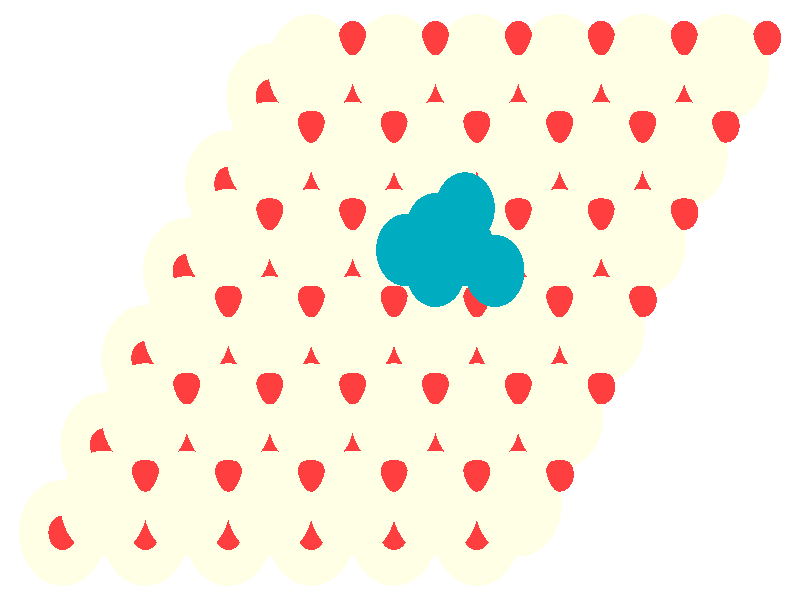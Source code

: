 #include "colors.inc"
#include "finish.inc"

global_settings {assumed_gamma 1 max_trace_level 6}
background {color White}
camera {orthographic
  right -37.48*x up 23.11*y
  direction 1.00*z
  location <0,0,50.00> look_at <0,0,0>}
light_source {<  2.00,   3.00,  40.00> color White
  area_light <0.70, 0, 0>, <0, 0.70, 0>, 3, 3
  adaptive 1 jitter}

#declare simple = finish {phong 0.7}
#declare pale = finish {ambient .5 diffuse .85 roughness .001 specular 0.200 }
#declare intermediate = finish {ambient 0.3 diffuse 0.6 specular 0.10 roughness 0.04 }
#declare vmd = finish {ambient .0 diffuse .65 phong 0.1 phong_size 40. specular 0.500 }
#declare jmol = finish {ambient .2 diffuse .6 specular 1 roughness .001 metallic}
#declare ase2 = finish {ambient 0.05 brilliance 3 diffuse 0.6 metallic specular 0.70 roughness 0.04 reflection 0.15}
#declare ase3 = finish {ambient .15 brilliance 2 diffuse .6 metallic specular 1. roughness .001 reflection .0}
#declare glass = finish {ambient .05 diffuse .3 specular 1. roughness .001}
#declare glass2 = finish {ambient .0 diffuse .3 specular 1. reflection .25 roughness .001}
#declare Rcell = 0.020;
#declare Rbond = 0.100;

#macro atom(LOC, R, COL, TRANS, FIN)
  sphere{LOC, R texture{pigment{color COL transmit TRANS} finish{FIN}}}
#end
#macro constrain(LOC, R, COL, TRANS FIN)
union{torus{R, Rcell rotate 45*z texture{pigment{color COL transmit TRANS} finish{FIN}}}
      torus{R, Rcell rotate -45*z texture{pigment{color COL transmit TRANS} finish{FIN}}}
      translate LOC}
#end

atom(<-15.81,  -8.97, -11.24>, 2.04, rgb <1.00, 1.00, 0.78>, 0.0, ase3) // #0 
atom(<-13.87,  -5.60, -11.24>, 2.04, rgb <1.00, 1.00, 0.78>, 0.0, ase3) // #1 
atom(<-11.93,  -8.97, -11.24>, 2.04, rgb <1.00, 1.00, 0.78>, 0.0, ase3) // #2 
atom(< -9.99,  -5.60, -11.24>, 2.04, rgb <1.00, 1.00, 0.78>, 0.0, ase3) // #3 
atom(< -9.99,  -7.84, -10.44>, 0.66, rgb <1.00, 0.05, 0.05>, 0.0, ase3) // #4 
atom(<-13.87,  -5.60,  -8.86>, 0.66, rgb <1.00, 0.05, 0.05>, 0.0, ase3) // #5 
atom(< -8.04,  -4.48, -10.44>, 0.66, rgb <1.00, 0.05, 0.05>, 0.0, ase3) // #6 
atom(<-15.81,  -8.97,  -8.86>, 0.66, rgb <1.00, 0.05, 0.05>, 0.0, ase3) // #7 
atom(<-13.87,  -7.84, -10.44>, 0.66, rgb <1.00, 0.05, 0.05>, 0.0, ase3) // #8 
atom(< -9.99,  -5.60,  -8.86>, 0.66, rgb <1.00, 0.05, 0.05>, 0.0, ase3) // #9 
atom(<-11.93,  -4.48, -10.44>, 0.66, rgb <1.00, 0.05, 0.05>, 0.0, ase3) // #10 
atom(<-11.93,  -8.97,  -8.86>, 0.66, rgb <1.00, 0.05, 0.05>, 0.0, ase3) // #11 
atom(< -8.04,  -4.48,  -8.07>, 2.04, rgb <1.00, 1.00, 0.78>, 0.0, ase3) // #12 
atom(< -9.99,  -7.84,  -8.07>, 2.04, rgb <1.00, 1.00, 0.78>, 0.0, ase3) // #13 
atom(<-11.93,  -4.48,  -8.07>, 2.04, rgb <1.00, 1.00, 0.78>, 0.0, ase3) // #14 
atom(<-13.87,  -7.84,  -8.07>, 2.04, rgb <1.00, 1.00, 0.78>, 0.0, ase3) // #15 
atom(< -9.99,  -3.36,  -7.27>, 0.66, rgb <1.00, 0.05, 0.05>, 0.0, ase3) // #16 
atom(<-11.93,  -6.72,  -7.27>, 0.66, rgb <1.00, 0.05, 0.05>, 0.0, ase3) // #17 
atom(< -6.10,  -3.36,  -7.27>, 0.66, rgb <1.00, 0.05, 0.05>, 0.0, ase3) // #18 
atom(< -8.04,  -6.72,  -7.27>, 0.66, rgb <1.00, 0.05, 0.05>, 0.0, ase3) // #19 
atom(<-11.93,  -2.24, -11.24>, 2.04, rgb <1.00, 1.00, 0.78>, 0.0, ase3) // #20 
atom(< -9.99,   1.12, -11.24>, 2.04, rgb <1.00, 1.00, 0.78>, 0.0, ase3) // #21 
atom(< -8.04,  -2.24, -11.24>, 2.04, rgb <1.00, 1.00, 0.78>, 0.0, ase3) // #22 
atom(< -6.10,   1.12, -11.24>, 2.04, rgb <1.00, 1.00, 0.78>, 0.0, ase3) // #23 
atom(< -6.10,  -1.12, -10.44>, 0.66, rgb <1.00, 0.05, 0.05>, 0.0, ase3) // #24 
atom(< -9.99,   1.12,  -8.86>, 0.66, rgb <1.00, 0.05, 0.05>, 0.0, ase3) // #25 
atom(< -4.16,   2.24, -10.44>, 0.66, rgb <1.00, 0.05, 0.05>, 0.0, ase3) // #26 
atom(<-11.93,  -2.24,  -8.86>, 0.66, rgb <1.00, 0.05, 0.05>, 0.0, ase3) // #27 
atom(< -9.99,  -1.12, -10.44>, 0.66, rgb <1.00, 0.05, 0.05>, 0.0, ase3) // #28 
atom(< -6.10,   1.12,  -8.86>, 0.66, rgb <1.00, 0.05, 0.05>, 0.0, ase3) // #29 
atom(< -8.04,   2.24, -10.44>, 0.66, rgb <1.00, 0.05, 0.05>, 0.0, ase3) // #30 
atom(< -8.04,  -2.24,  -8.86>, 0.66, rgb <1.00, 0.05, 0.05>, 0.0, ase3) // #31 
atom(< -4.16,   2.24,  -8.07>, 2.04, rgb <1.00, 1.00, 0.78>, 0.0, ase3) // #32 
atom(< -6.10,  -1.12,  -8.07>, 2.04, rgb <1.00, 1.00, 0.78>, 0.0, ase3) // #33 
atom(< -8.04,   2.24,  -8.07>, 2.04, rgb <1.00, 1.00, 0.78>, 0.0, ase3) // #34 
atom(< -9.99,  -1.12,  -8.07>, 2.04, rgb <1.00, 1.00, 0.78>, 0.0, ase3) // #35 
atom(< -6.10,   3.36,  -7.27>, 0.66, rgb <1.00, 0.05, 0.05>, 0.0, ase3) // #36 
atom(< -8.04,   0.00,  -7.27>, 0.66, rgb <1.00, 0.05, 0.05>, 0.0, ase3) // #37 
atom(< -2.22,   3.36,  -7.27>, 0.66, rgb <1.00, 0.05, 0.05>, 0.0, ase3) // #38 
atom(< -4.16,   0.00,  -7.27>, 0.66, rgb <1.00, 0.05, 0.05>, 0.0, ase3) // #39 
atom(< -8.04,   4.48, -11.24>, 2.04, rgb <1.00, 1.00, 0.78>, 0.0, ase3) // #40 
atom(< -6.10,   7.84, -11.24>, 2.04, rgb <1.00, 1.00, 0.78>, 0.0, ase3) // #41 
atom(< -4.16,   4.48, -11.24>, 2.04, rgb <1.00, 1.00, 0.78>, 0.0, ase3) // #42 
atom(< -2.22,   7.84, -11.24>, 2.04, rgb <1.00, 1.00, 0.78>, 0.0, ase3) // #43 
atom(< -2.22,   5.60, -10.44>, 0.66, rgb <1.00, 0.05, 0.05>, 0.0, ase3) // #44 
atom(< -6.10,   7.84,  -8.86>, 0.66, rgb <1.00, 0.05, 0.05>, 0.0, ase3) // #45 
atom(< -0.28,   8.97, -10.44>, 0.66, rgb <1.00, 0.05, 0.05>, 0.0, ase3) // #46 
atom(< -8.04,   4.48,  -8.86>, 0.66, rgb <1.00, 0.05, 0.05>, 0.0, ase3) // #47 
atom(< -6.10,   5.60, -10.44>, 0.66, rgb <1.00, 0.05, 0.05>, 0.0, ase3) // #48 
atom(< -2.22,   7.84,  -8.86>, 0.66, rgb <1.00, 0.05, 0.05>, 0.0, ase3) // #49 
atom(< -4.16,   8.97, -10.44>, 0.66, rgb <1.00, 0.05, 0.05>, 0.0, ase3) // #50 
atom(< -4.16,   4.48,  -8.86>, 0.66, rgb <1.00, 0.05, 0.05>, 0.0, ase3) // #51 
atom(< -0.28,   8.97,  -8.07>, 2.04, rgb <1.00, 1.00, 0.78>, 0.0, ase3) // #52 
atom(< -2.22,   5.60,  -8.07>, 2.04, rgb <1.00, 1.00, 0.78>, 0.0, ase3) // #53 
atom(< -4.16,   8.97,  -8.07>, 2.04, rgb <1.00, 1.00, 0.78>, 0.0, ase3) // #54 
atom(< -6.10,   5.60,  -8.07>, 2.04, rgb <1.00, 1.00, 0.78>, 0.0, ase3) // #55 
atom(< -2.22,  10.09,  -7.27>, 0.66, rgb <1.00, 0.05, 0.05>, 0.0, ase3) // #56 
atom(< -4.16,   6.72,  -7.27>, 0.66, rgb <1.00, 0.05, 0.05>, 0.0, ase3) // #57 
atom(<  1.66,  10.09,  -7.27>, 0.66, rgb <1.00, 0.05, 0.05>, 0.0, ase3) // #58 
atom(< -0.28,   6.72,  -7.27>, 0.66, rgb <1.00, 0.05, 0.05>, 0.0, ase3) // #59 
atom(< -8.04,  -8.97, -11.24>, 2.04, rgb <1.00, 1.00, 0.78>, 0.0, ase3) // #60 
atom(< -6.10,  -5.60, -11.24>, 2.04, rgb <1.00, 1.00, 0.78>, 0.0, ase3) // #61 
atom(< -4.16,  -8.97, -11.24>, 2.04, rgb <1.00, 1.00, 0.78>, 0.0, ase3) // #62 
atom(< -2.22,  -5.60, -11.24>, 2.04, rgb <1.00, 1.00, 0.78>, 0.0, ase3) // #63 
atom(< -2.22,  -7.84, -10.44>, 0.66, rgb <1.00, 0.05, 0.05>, 0.0, ase3) // #64 
atom(< -6.10,  -5.60,  -8.86>, 0.66, rgb <1.00, 0.05, 0.05>, 0.0, ase3) // #65 
atom(< -0.28,  -4.48, -10.44>, 0.66, rgb <1.00, 0.05, 0.05>, 0.0, ase3) // #66 
atom(< -8.04,  -8.97,  -8.86>, 0.66, rgb <1.00, 0.05, 0.05>, 0.0, ase3) // #67 
atom(< -6.10,  -7.84, -10.44>, 0.66, rgb <1.00, 0.05, 0.05>, 0.0, ase3) // #68 
atom(< -2.22,  -5.60,  -8.86>, 0.66, rgb <1.00, 0.05, 0.05>, 0.0, ase3) // #69 
atom(< -4.16,  -4.48, -10.44>, 0.66, rgb <1.00, 0.05, 0.05>, 0.0, ase3) // #70 
atom(< -4.16,  -8.97,  -8.86>, 0.66, rgb <1.00, 0.05, 0.05>, 0.0, ase3) // #71 
atom(< -0.28,  -4.48,  -8.07>, 2.04, rgb <1.00, 1.00, 0.78>, 0.0, ase3) // #72 
atom(< -2.22,  -7.84,  -8.07>, 2.04, rgb <1.00, 1.00, 0.78>, 0.0, ase3) // #73 
atom(< -4.16,  -4.48,  -8.07>, 2.04, rgb <1.00, 1.00, 0.78>, 0.0, ase3) // #74 
atom(< -6.10,  -7.84,  -8.07>, 2.04, rgb <1.00, 1.00, 0.78>, 0.0, ase3) // #75 
atom(< -2.22,  -3.36,  -7.27>, 0.66, rgb <1.00, 0.05, 0.05>, 0.0, ase3) // #76 
atom(< -4.16,  -6.72,  -7.27>, 0.66, rgb <1.00, 0.05, 0.05>, 0.0, ase3) // #77 
atom(<  1.66,  -3.36,  -7.27>, 0.66, rgb <1.00, 0.05, 0.05>, 0.0, ase3) // #78 
atom(< -0.28,  -6.72,  -7.27>, 0.66, rgb <1.00, 0.05, 0.05>, 0.0, ase3) // #79 
atom(< -4.16,  -2.24, -11.24>, 2.04, rgb <1.00, 1.00, 0.78>, 0.0, ase3) // #80 
atom(< -2.22,   1.12, -11.24>, 2.04, rgb <1.00, 1.00, 0.78>, 0.0, ase3) // #81 
atom(< -0.28,  -2.24, -11.24>, 2.04, rgb <1.00, 1.00, 0.78>, 0.0, ase3) // #82 
atom(<  1.66,   1.12, -11.24>, 2.04, rgb <1.00, 1.00, 0.78>, 0.0, ase3) // #83 
atom(<  1.66,  -1.12, -10.44>, 0.66, rgb <1.00, 0.05, 0.05>, 0.0, ase3) // #84 
atom(< -2.22,   1.12,  -8.86>, 0.66, rgb <1.00, 0.05, 0.05>, 0.0, ase3) // #85 
atom(<  3.60,   2.24, -10.44>, 0.66, rgb <1.00, 0.05, 0.05>, 0.0, ase3) // #86 
atom(< -4.16,  -2.24,  -8.86>, 0.66, rgb <1.00, 0.05, 0.05>, 0.0, ase3) // #87 
atom(< -2.22,  -1.12, -10.44>, 0.66, rgb <1.00, 0.05, 0.05>, 0.0, ase3) // #88 
atom(<  1.66,   1.12,  -6.81>, 0.66, rgb <1.00, 0.05, 0.05>, 0.0, ase3) // #89 
atom(< -0.28,   2.24, -10.44>, 0.66, rgb <1.00, 0.05, 0.05>, 0.0, ase3) // #90 
atom(< -0.28,  -2.24,  -8.86>, 0.66, rgb <1.00, 0.05, 0.05>, 0.0, ase3) // #91 
atom(<  3.60,   2.24,  -8.07>, 2.04, rgb <1.00, 1.00, 0.78>, 0.0, ase3) // #92 
atom(<  1.66,  -1.12,  -8.07>, 2.04, rgb <1.00, 1.00, 0.78>, 0.0, ase3) // #93 
atom(< -0.28,   2.24,  -8.07>, 2.04, rgb <1.00, 1.00, 0.78>, 0.0, ase3) // #94 
atom(< -2.22,  -1.12,  -8.07>, 2.04, rgb <1.00, 1.00, 0.78>, 0.0, ase3) // #95 
atom(<  1.66,   3.36,  -7.27>, 0.66, rgb <1.00, 0.05, 0.05>, 0.0, ase3) // #96 
atom(< -0.28,   0.00,  -7.27>, 0.66, rgb <1.00, 0.05, 0.05>, 0.0, ase3) // #97 
atom(<  5.54,   3.36,  -7.27>, 0.66, rgb <1.00, 0.05, 0.05>, 0.0, ase3) // #98 
atom(<  3.60,   0.00,  -7.27>, 0.66, rgb <1.00, 0.05, 0.05>, 0.0, ase3) // #99 
atom(< -0.28,   4.48, -11.24>, 2.04, rgb <1.00, 1.00, 0.78>, 0.0, ase3) // #100 
atom(<  1.66,   7.84, -11.24>, 2.04, rgb <1.00, 1.00, 0.78>, 0.0, ase3) // #101 
atom(<  3.60,   4.48, -11.24>, 2.04, rgb <1.00, 1.00, 0.78>, 0.0, ase3) // #102 
atom(<  5.54,   7.84, -11.24>, 2.04, rgb <1.00, 1.00, 0.78>, 0.0, ase3) // #103 
atom(<  5.54,   5.60, -10.44>, 0.66, rgb <1.00, 0.05, 0.05>, 0.0, ase3) // #104 
atom(<  1.66,   7.84,  -8.86>, 0.66, rgb <1.00, 0.05, 0.05>, 0.0, ase3) // #105 
atom(<  7.48,   8.97, -10.44>, 0.66, rgb <1.00, 0.05, 0.05>, 0.0, ase3) // #106 
atom(< -0.28,   4.48,  -8.86>, 0.66, rgb <1.00, 0.05, 0.05>, 0.0, ase3) // #107 
atom(<  1.66,   5.60, -10.44>, 0.66, rgb <1.00, 0.05, 0.05>, 0.0, ase3) // #108 
atom(<  5.54,   7.84,  -8.86>, 0.66, rgb <1.00, 0.05, 0.05>, 0.0, ase3) // #109 
atom(<  3.60,   8.97, -10.44>, 0.66, rgb <1.00, 0.05, 0.05>, 0.0, ase3) // #110 
atom(<  3.60,   4.48,  -8.86>, 0.66, rgb <1.00, 0.05, 0.05>, 0.0, ase3) // #111 
atom(<  7.48,   8.97,  -8.07>, 2.04, rgb <1.00, 1.00, 0.78>, 0.0, ase3) // #112 
atom(<  5.54,   5.60,  -8.07>, 2.04, rgb <1.00, 1.00, 0.78>, 0.0, ase3) // #113 
atom(<  3.60,   8.97,  -8.07>, 2.04, rgb <1.00, 1.00, 0.78>, 0.0, ase3) // #114 
atom(<  1.66,   5.60,  -8.07>, 2.04, rgb <1.00, 1.00, 0.78>, 0.0, ase3) // #115 
atom(<  5.54,  10.09,  -7.27>, 0.66, rgb <1.00, 0.05, 0.05>, 0.0, ase3) // #116 
atom(<  3.60,   6.72,  -7.27>, 0.66, rgb <1.00, 0.05, 0.05>, 0.0, ase3) // #117 
atom(<  9.42,  10.09,  -7.27>, 0.66, rgb <1.00, 0.05, 0.05>, 0.0, ase3) // #118 
atom(<  7.48,   6.72,  -7.27>, 0.66, rgb <1.00, 0.05, 0.05>, 0.0, ase3) // #119 
atom(< -0.28,  -8.97, -11.24>, 2.04, rgb <1.00, 1.00, 0.78>, 0.0, ase3) // #120 
atom(<  1.66,  -5.60, -11.24>, 2.04, rgb <1.00, 1.00, 0.78>, 0.0, ase3) // #121 
atom(<  3.60,  -8.97, -11.24>, 2.04, rgb <1.00, 1.00, 0.78>, 0.0, ase3) // #122 
atom(<  5.54,  -5.60, -11.24>, 2.04, rgb <1.00, 1.00, 0.78>, 0.0, ase3) // #123 
atom(<  5.54,  -7.84, -10.44>, 0.66, rgb <1.00, 0.05, 0.05>, 0.0, ase3) // #124 
atom(<  1.66,  -5.60,  -8.86>, 0.66, rgb <1.00, 0.05, 0.05>, 0.0, ase3) // #125 
atom(<  7.48,  -4.48, -10.44>, 0.66, rgb <1.00, 0.05, 0.05>, 0.0, ase3) // #126 
atom(< -0.28,  -8.97,  -8.86>, 0.66, rgb <1.00, 0.05, 0.05>, 0.0, ase3) // #127 
atom(<  1.66,  -7.84, -10.44>, 0.66, rgb <1.00, 0.05, 0.05>, 0.0, ase3) // #128 
atom(<  5.54,  -5.60,  -8.86>, 0.66, rgb <1.00, 0.05, 0.05>, 0.0, ase3) // #129 
atom(<  3.60,  -4.48, -10.44>, 0.66, rgb <1.00, 0.05, 0.05>, 0.0, ase3) // #130 
atom(<  3.60,  -8.97,  -8.86>, 0.66, rgb <1.00, 0.05, 0.05>, 0.0, ase3) // #131 
atom(<  7.48,  -4.48,  -8.07>, 2.04, rgb <1.00, 1.00, 0.78>, 0.0, ase3) // #132 
atom(<  5.54,  -7.84,  -8.07>, 2.04, rgb <1.00, 1.00, 0.78>, 0.0, ase3) // #133 
atom(<  3.60,  -4.48,  -8.07>, 2.04, rgb <1.00, 1.00, 0.78>, 0.0, ase3) // #134 
atom(<  1.66,  -7.84,  -8.07>, 2.04, rgb <1.00, 1.00, 0.78>, 0.0, ase3) // #135 
atom(<  5.54,  -3.36,  -7.27>, 0.66, rgb <1.00, 0.05, 0.05>, 0.0, ase3) // #136 
atom(<  3.60,  -6.72,  -7.27>, 0.66, rgb <1.00, 0.05, 0.05>, 0.0, ase3) // #137 
atom(<  9.42,  -3.36,  -7.27>, 0.66, rgb <1.00, 0.05, 0.05>, 0.0, ase3) // #138 
atom(<  7.48,  -6.72,  -7.27>, 0.66, rgb <1.00, 0.05, 0.05>, 0.0, ase3) // #139 
atom(<  3.60,  -2.24, -11.24>, 2.04, rgb <1.00, 1.00, 0.78>, 0.0, ase3) // #140 
atom(<  5.54,   1.12, -11.24>, 2.04, rgb <1.00, 1.00, 0.78>, 0.0, ase3) // #141 
atom(<  7.48,  -2.24, -11.24>, 2.04, rgb <1.00, 1.00, 0.78>, 0.0, ase3) // #142 
atom(<  9.42,   1.12, -11.24>, 2.04, rgb <1.00, 1.00, 0.78>, 0.0, ase3) // #143 
atom(<  9.42,  -1.12, -10.44>, 0.66, rgb <1.00, 0.05, 0.05>, 0.0, ase3) // #144 
atom(<  5.54,   1.12,  -8.86>, 0.66, rgb <1.00, 0.05, 0.05>, 0.0, ase3) // #145 
atom(< 11.37,   2.24, -10.44>, 0.66, rgb <1.00, 0.05, 0.05>, 0.0, ase3) // #146 
atom(<  3.60,  -2.24,  -8.86>, 0.66, rgb <1.00, 0.05, 0.05>, 0.0, ase3) // #147 
atom(<  5.54,  -1.12, -10.44>, 0.66, rgb <1.00, 0.05, 0.05>, 0.0, ase3) // #148 
atom(<  9.42,   1.12,  -8.86>, 0.66, rgb <1.00, 0.05, 0.05>, 0.0, ase3) // #149 
atom(<  7.48,   2.24, -10.44>, 0.66, rgb <1.00, 0.05, 0.05>, 0.0, ase3) // #150 
atom(<  7.48,  -2.24,  -8.86>, 0.66, rgb <1.00, 0.05, 0.05>, 0.0, ase3) // #151 
atom(< 11.37,   2.24,  -8.07>, 2.04, rgb <1.00, 1.00, 0.78>, 0.0, ase3) // #152 
atom(<  9.42,  -1.12,  -8.07>, 2.04, rgb <1.00, 1.00, 0.78>, 0.0, ase3) // #153 
atom(<  7.48,   2.24,  -8.07>, 2.04, rgb <1.00, 1.00, 0.78>, 0.0, ase3) // #154 
atom(<  5.54,  -1.12,  -8.07>, 2.04, rgb <1.00, 1.00, 0.78>, 0.0, ase3) // #155 
atom(<  9.42,   3.36,  -7.27>, 0.66, rgb <1.00, 0.05, 0.05>, 0.0, ase3) // #156 
atom(<  7.48,   0.00,  -7.27>, 0.66, rgb <1.00, 0.05, 0.05>, 0.0, ase3) // #157 
atom(< 13.31,   3.36,  -7.27>, 0.66, rgb <1.00, 0.05, 0.05>, 0.0, ase3) // #158 
atom(< 11.37,   0.00,  -7.27>, 0.66, rgb <1.00, 0.05, 0.05>, 0.0, ase3) // #159 
atom(<  7.48,   4.48, -11.24>, 2.04, rgb <1.00, 1.00, 0.78>, 0.0, ase3) // #160 
atom(<  9.42,   7.84, -11.24>, 2.04, rgb <1.00, 1.00, 0.78>, 0.0, ase3) // #161 
atom(< 11.37,   4.48, -11.24>, 2.04, rgb <1.00, 1.00, 0.78>, 0.0, ase3) // #162 
atom(< 13.31,   7.84, -11.24>, 2.04, rgb <1.00, 1.00, 0.78>, 0.0, ase3) // #163 
atom(< 13.31,   5.60, -10.44>, 0.66, rgb <1.00, 0.05, 0.05>, 0.0, ase3) // #164 
atom(<  9.42,   7.84,  -8.86>, 0.66, rgb <1.00, 0.05, 0.05>, 0.0, ase3) // #165 
atom(< 15.25,   8.97, -10.44>, 0.66, rgb <1.00, 0.05, 0.05>, 0.0, ase3) // #166 
atom(<  7.48,   4.48,  -8.86>, 0.66, rgb <1.00, 0.05, 0.05>, 0.0, ase3) // #167 
atom(<  9.42,   5.60, -10.44>, 0.66, rgb <1.00, 0.05, 0.05>, 0.0, ase3) // #168 
atom(< 13.31,   7.84,  -8.86>, 0.66, rgb <1.00, 0.05, 0.05>, 0.0, ase3) // #169 
atom(< 11.37,   8.97, -10.44>, 0.66, rgb <1.00, 0.05, 0.05>, 0.0, ase3) // #170 
atom(< 11.37,   4.48,  -8.86>, 0.66, rgb <1.00, 0.05, 0.05>, 0.0, ase3) // #171 
atom(< 15.25,   8.97,  -8.07>, 2.04, rgb <1.00, 1.00, 0.78>, 0.0, ase3) // #172 
atom(< 13.31,   5.60,  -8.07>, 2.04, rgb <1.00, 1.00, 0.78>, 0.0, ase3) // #173 
atom(< 11.37,   8.97,  -8.07>, 2.04, rgb <1.00, 1.00, 0.78>, 0.0, ase3) // #174 
atom(<  9.42,   5.60,  -8.07>, 2.04, rgb <1.00, 1.00, 0.78>, 0.0, ase3) // #175 
atom(< 13.31,  10.09,  -7.27>, 0.66, rgb <1.00, 0.05, 0.05>, 0.0, ase3) // #176 
atom(< 11.37,   6.72,  -7.27>, 0.66, rgb <1.00, 0.05, 0.05>, 0.0, ase3) // #177 
atom(< 17.19,  10.09,  -7.27>, 0.66, rgb <1.00, 0.05, 0.05>, 0.0, ase3) // #178 
atom(< 15.25,   6.72,  -7.27>, 0.66, rgb <1.00, 0.05, 0.05>, 0.0, ase3) // #179 
atom(<  1.66,   1.12,  -4.54>, 1.39, rgb <0.00, 0.41, 0.52>, 0.0, ase3) // #180 
atom(<  4.44,   1.12,  -4.54>, 1.39, rgb <0.00, 0.41, 0.52>, 0.0, ase3) // #181 
atom(<  3.05,   3.53,  -4.54>, 1.39, rgb <0.00, 0.41, 0.52>, 0.0, ase3) // #182 
atom(<  0.27,   1.92,  -2.27>, 1.39, rgb <0.00, 0.41, 0.52>, 0.0, ase3) // #183 
atom(<  3.05,   1.92,  -2.27>, 1.39, rgb <0.00, 0.41, 0.52>, 0.0, ase3) // #184 
atom(<  1.66,   2.73,   0.00>, 1.39, rgb <0.00, 0.41, 0.52>, 0.0, ase3) // #185 
